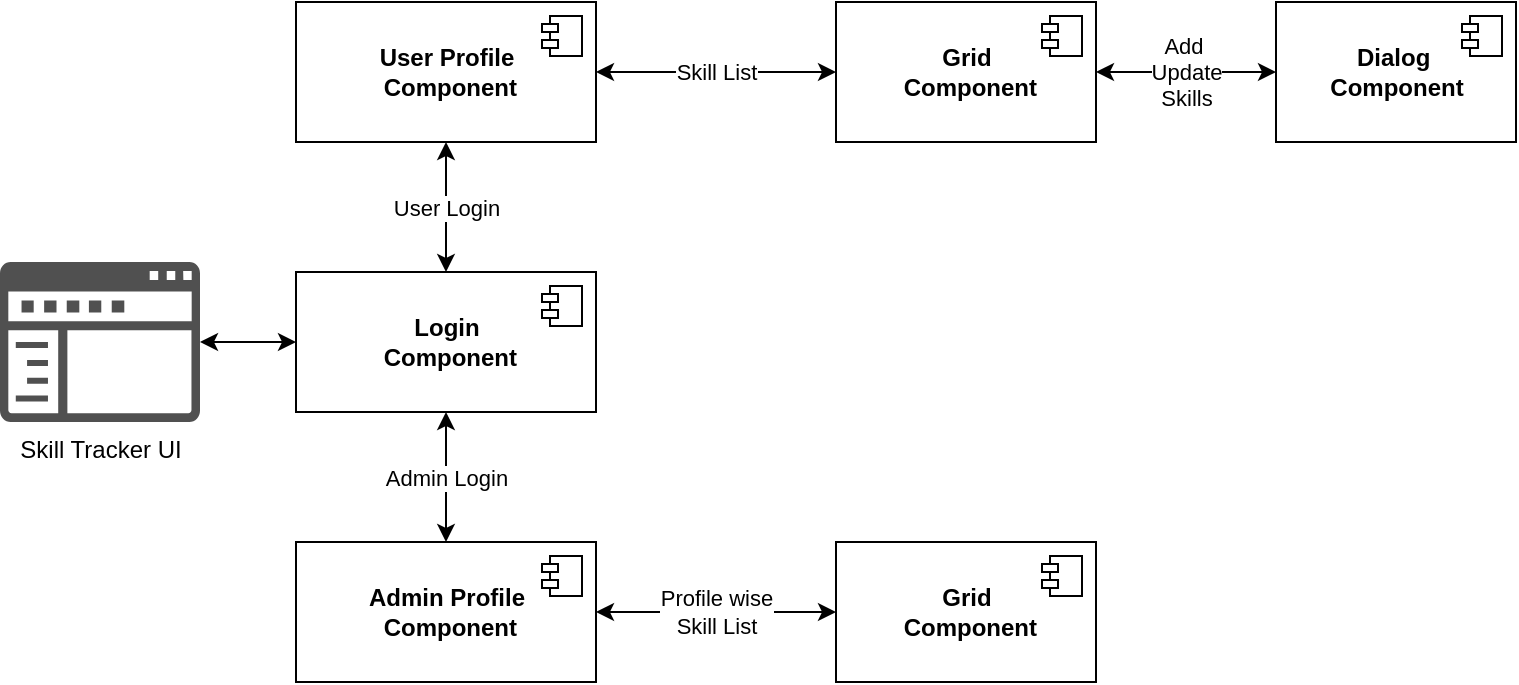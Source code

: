 <mxfile version="18.1.3" type="device"><diagram id="NLocpcUZSZmXd3G673WZ" name="Page-1"><mxGraphModel dx="868" dy="450" grid="1" gridSize="10" guides="1" tooltips="1" connect="1" arrows="1" fold="1" page="1" pageScale="1" pageWidth="850" pageHeight="1100" math="0" shadow="0"><root><mxCell id="0"/><mxCell id="1" parent="0"/><mxCell id="XhlGfy1goE5_IIcxjBvR-1" value="Skill Tracker UI" style="sketch=0;pointerEvents=1;shadow=0;dashed=0;html=1;strokeColor=none;labelPosition=center;verticalLabelPosition=bottom;verticalAlign=top;align=center;fillColor=#505050;shape=mxgraph.mscae.intune.company_portal" vertex="1" parent="1"><mxGeometry x="32" y="210" width="100" height="80" as="geometry"/></mxCell><mxCell id="XhlGfy1goE5_IIcxjBvR-2" value="&lt;b&gt;Grid&lt;br&gt;&amp;nbsp;Component&lt;/b&gt;" style="html=1;dropTarget=0;" vertex="1" parent="1"><mxGeometry x="450" y="80" width="130" height="70" as="geometry"/></mxCell><mxCell id="XhlGfy1goE5_IIcxjBvR-3" value="" style="shape=module;jettyWidth=8;jettyHeight=4;" vertex="1" parent="XhlGfy1goE5_IIcxjBvR-2"><mxGeometry x="1" width="20" height="20" relative="1" as="geometry"><mxPoint x="-27" y="7" as="offset"/></mxGeometry></mxCell><mxCell id="XhlGfy1goE5_IIcxjBvR-8" value="&lt;b&gt;Dialog&amp;nbsp;&lt;br&gt;Component&lt;/b&gt;" style="html=1;dropTarget=0;" vertex="1" parent="1"><mxGeometry x="670" y="80" width="120" height="70" as="geometry"/></mxCell><mxCell id="XhlGfy1goE5_IIcxjBvR-9" value="" style="shape=module;jettyWidth=8;jettyHeight=4;" vertex="1" parent="XhlGfy1goE5_IIcxjBvR-8"><mxGeometry x="1" width="20" height="20" relative="1" as="geometry"><mxPoint x="-27" y="7" as="offset"/></mxGeometry></mxCell><mxCell id="XhlGfy1goE5_IIcxjBvR-11" value="Add&amp;nbsp;&lt;br&gt;Update&lt;br&gt;Skills" style="endArrow=classic;startArrow=classic;html=1;rounded=0;exitX=1;exitY=0.5;exitDx=0;exitDy=0;entryX=0;entryY=0.5;entryDx=0;entryDy=0;" edge="1" parent="1" source="XhlGfy1goE5_IIcxjBvR-2" target="XhlGfy1goE5_IIcxjBvR-8"><mxGeometry width="50" height="50" relative="1" as="geometry"><mxPoint x="500" y="170" as="sourcePoint"/><mxPoint x="550" y="120" as="targetPoint"/></mxGeometry></mxCell><mxCell id="XhlGfy1goE5_IIcxjBvR-12" value="" style="endArrow=classic;startArrow=classic;html=1;rounded=0;exitX=1;exitY=0.5;exitDx=0;exitDy=0;exitPerimeter=0;entryX=0;entryY=0.5;entryDx=0;entryDy=0;" edge="1" parent="1" source="XhlGfy1goE5_IIcxjBvR-1" target="XhlGfy1goE5_IIcxjBvR-13"><mxGeometry width="50" height="50" relative="1" as="geometry"><mxPoint x="352" y="260" as="sourcePoint"/><mxPoint x="112" y="150" as="targetPoint"/></mxGeometry></mxCell><mxCell id="XhlGfy1goE5_IIcxjBvR-13" value="&lt;b&gt;Login&lt;br&gt;&amp;nbsp;Component&lt;/b&gt;" style="html=1;dropTarget=0;" vertex="1" parent="1"><mxGeometry x="180" y="215" width="150" height="70" as="geometry"/></mxCell><mxCell id="XhlGfy1goE5_IIcxjBvR-14" value="" style="shape=module;jettyWidth=8;jettyHeight=4;" vertex="1" parent="XhlGfy1goE5_IIcxjBvR-13"><mxGeometry x="1" width="20" height="20" relative="1" as="geometry"><mxPoint x="-27" y="7" as="offset"/></mxGeometry></mxCell><mxCell id="XhlGfy1goE5_IIcxjBvR-19" value="&lt;b&gt;User Profile&lt;br&gt;&amp;nbsp;Component&lt;/b&gt;" style="html=1;dropTarget=0;" vertex="1" parent="1"><mxGeometry x="180" y="80" width="150" height="70" as="geometry"/></mxCell><mxCell id="XhlGfy1goE5_IIcxjBvR-20" value="" style="shape=module;jettyWidth=8;jettyHeight=4;" vertex="1" parent="XhlGfy1goE5_IIcxjBvR-19"><mxGeometry x="1" width="20" height="20" relative="1" as="geometry"><mxPoint x="-27" y="7" as="offset"/></mxGeometry></mxCell><mxCell id="XhlGfy1goE5_IIcxjBvR-21" value="User Login" style="endArrow=classic;startArrow=classic;html=1;rounded=0;entryX=0.5;entryY=1;entryDx=0;entryDy=0;exitX=0.5;exitY=0;exitDx=0;exitDy=0;" edge="1" parent="1" source="XhlGfy1goE5_IIcxjBvR-13" target="XhlGfy1goE5_IIcxjBvR-19"><mxGeometry width="50" height="50" relative="1" as="geometry"><mxPoint x="240" y="210" as="sourcePoint"/><mxPoint x="290" y="160" as="targetPoint"/></mxGeometry></mxCell><mxCell id="XhlGfy1goE5_IIcxjBvR-22" value="Skill List" style="endArrow=classic;startArrow=classic;html=1;rounded=0;exitX=1;exitY=0.5;exitDx=0;exitDy=0;entryX=0;entryY=0.5;entryDx=0;entryDy=0;" edge="1" parent="1" source="XhlGfy1goE5_IIcxjBvR-19" target="XhlGfy1goE5_IIcxjBvR-2"><mxGeometry width="50" height="50" relative="1" as="geometry"><mxPoint x="340" y="140" as="sourcePoint"/><mxPoint x="400" y="110" as="targetPoint"/></mxGeometry></mxCell><mxCell id="XhlGfy1goE5_IIcxjBvR-23" value="&lt;b&gt;Admin Profile&lt;br&gt;&amp;nbsp;Component&lt;/b&gt;" style="html=1;dropTarget=0;" vertex="1" parent="1"><mxGeometry x="180" y="350" width="150" height="70" as="geometry"/></mxCell><mxCell id="XhlGfy1goE5_IIcxjBvR-24" value="" style="shape=module;jettyWidth=8;jettyHeight=4;" vertex="1" parent="XhlGfy1goE5_IIcxjBvR-23"><mxGeometry x="1" width="20" height="20" relative="1" as="geometry"><mxPoint x="-27" y="7" as="offset"/></mxGeometry></mxCell><mxCell id="XhlGfy1goE5_IIcxjBvR-25" value="Admin Login" style="endArrow=classic;startArrow=classic;html=1;rounded=0;entryX=0.5;entryY=1;entryDx=0;entryDy=0;exitX=0.5;exitY=0;exitDx=0;exitDy=0;" edge="1" parent="1" source="XhlGfy1goE5_IIcxjBvR-23" target="XhlGfy1goE5_IIcxjBvR-13"><mxGeometry width="50" height="50" relative="1" as="geometry"><mxPoint x="240" y="350" as="sourcePoint"/><mxPoint x="290" y="300" as="targetPoint"/></mxGeometry></mxCell><mxCell id="XhlGfy1goE5_IIcxjBvR-26" value="&lt;b&gt;Grid&lt;br&gt;&amp;nbsp;Component&lt;/b&gt;" style="html=1;dropTarget=0;" vertex="1" parent="1"><mxGeometry x="450" y="350" width="130" height="70" as="geometry"/></mxCell><mxCell id="XhlGfy1goE5_IIcxjBvR-27" value="" style="shape=module;jettyWidth=8;jettyHeight=4;" vertex="1" parent="XhlGfy1goE5_IIcxjBvR-26"><mxGeometry x="1" width="20" height="20" relative="1" as="geometry"><mxPoint x="-27" y="7" as="offset"/></mxGeometry></mxCell><mxCell id="XhlGfy1goE5_IIcxjBvR-28" value="Profile wise&lt;br&gt;Skill List" style="endArrow=classic;startArrow=classic;html=1;rounded=0;exitX=1;exitY=0.5;exitDx=0;exitDy=0;entryX=0;entryY=0.5;entryDx=0;entryDy=0;" edge="1" parent="1" source="XhlGfy1goE5_IIcxjBvR-23" target="XhlGfy1goE5_IIcxjBvR-26"><mxGeometry width="50" height="50" relative="1" as="geometry"><mxPoint x="360" y="410" as="sourcePoint"/><mxPoint x="410" y="360" as="targetPoint"/></mxGeometry></mxCell></root></mxGraphModel></diagram></mxfile>
